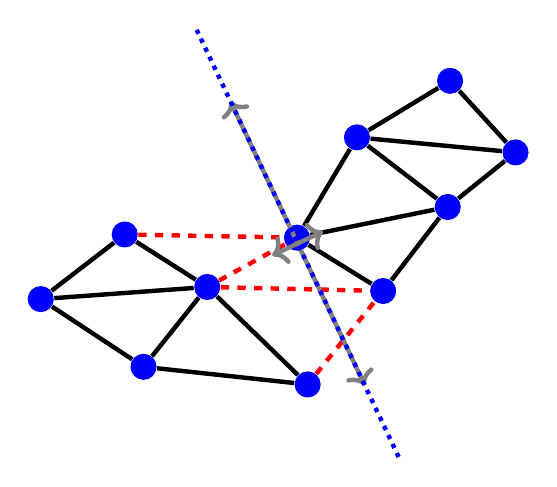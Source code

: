 \node (n1) at (1.108,0.168) [circle,fill=blue] {};
\node (n2) at (1.917,1.182) [circle,fill=blue] {};
\node (n3) at (-0.198,1.028) [circle,fill=blue] {};
\node (n4) at (0.869,1.849) [circle,fill=blue] {};
\node (n5) at (3.057,1.808) [circle,fill=blue] {};
\node (n6) at (3.192,-0.056) [circle,fill=blue] {};
\node (n7) at (4.151,1.131) [circle,fill=blue] {};
\node (n8) at (4.971,2.198) [circle,fill=blue] {};
\node (n9) at (3.818,3.082) [circle,fill=blue] {};
\node (n10) at (5.832,2.891) [circle,fill=blue] {};
\node (n11) at (5.001,3.8) [circle,fill=blue] {};
\draw[    ultra thick       ] (n1) -- (n2);
\draw[    ultra thick       ] (n1) -- (n3);
\draw[    ultra thick       ] (n1) -- (n6);
\draw[    ultra thick       ] (n2) -- (n3);
\draw[    ultra thick       ] (n2) -- (n4);
\draw[red,ultra thick,dashed] (n2) -- (n5);
\draw[    ultra thick       ] (n2) -- (n6);
\draw[red,ultra thick,dashed] (n2) -- (n7);
\draw[    ultra thick       ] (n3) -- (n4);
\draw[red,ultra thick,dashed] (n4) -- (n5);
\draw[    ultra thick       ] (n5) -- (n7);
\draw[    ultra thick       ] (n5) -- (n8);
\draw[    ultra thick       ] (n5) -- (n9);
\draw[red,ultra thick,dashed] (n6) -- (n7);
\draw[    ultra thick       ] (n7) -- (n8);
\draw[    ultra thick       ] (n8) -- (n9);
\draw[    ultra thick       ] (n8) -- (n10);
\draw[    ultra thick       ] (n9) -- (n10);
\draw[    ultra thick       ] (n9) -- (n11);
\draw[    ultra thick       ] (n10) -- (n11);
\draw[black!50,ultra thick,<->] (3.389,1.888) -- (2.742,1.582);
\draw[black!50,ultra thick,<->] (3.92,-0.073) -- (2.21,3.543);
\draw[blue, ultra thick,dotted] (4.348,-0.977) -- (1.783,4.447);

